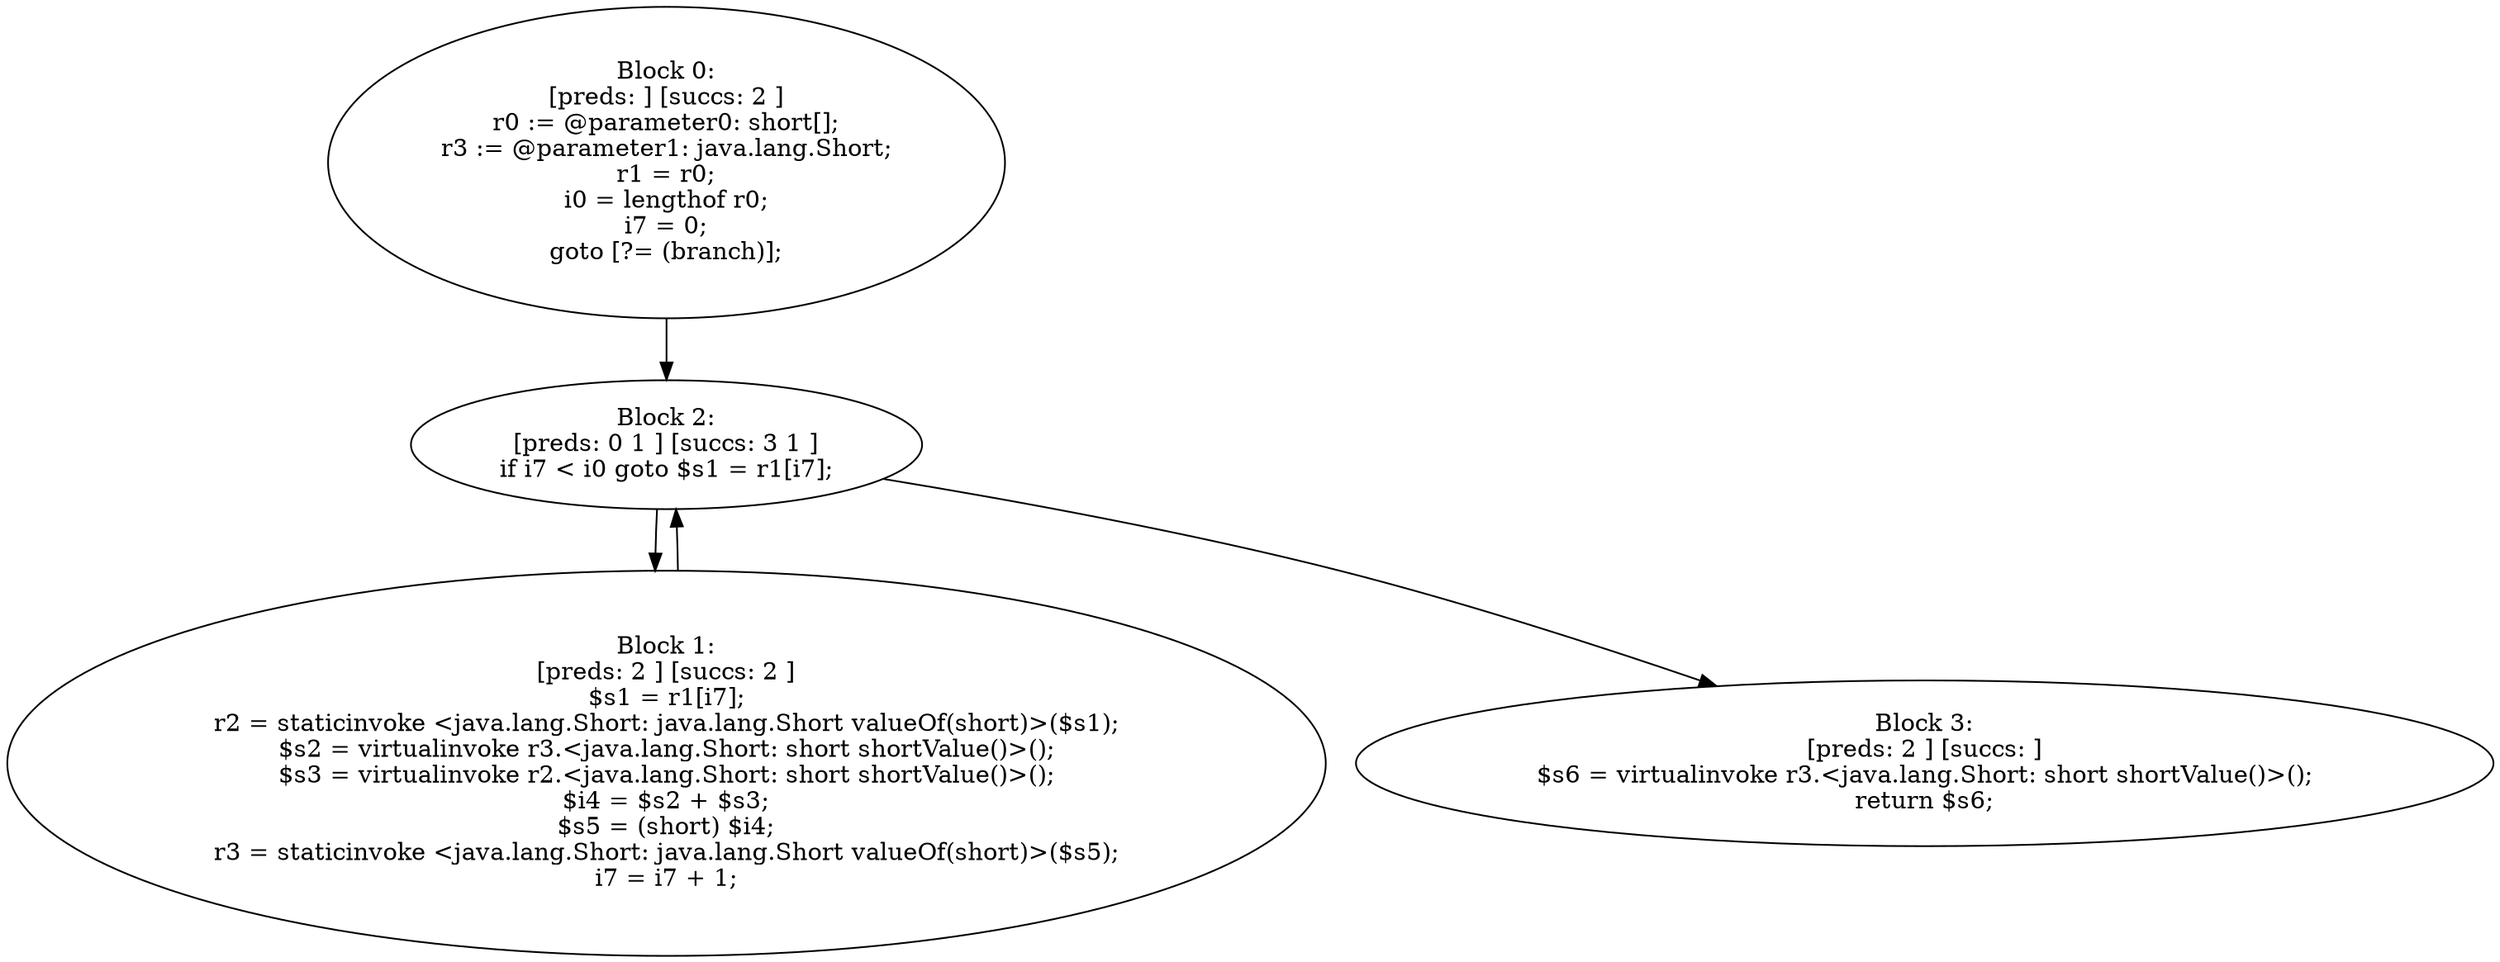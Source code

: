 digraph "unitGraph" {
    "Block 0:
[preds: ] [succs: 2 ]
r0 := @parameter0: short[];
r3 := @parameter1: java.lang.Short;
r1 = r0;
i0 = lengthof r0;
i7 = 0;
goto [?= (branch)];
"
    "Block 1:
[preds: 2 ] [succs: 2 ]
$s1 = r1[i7];
r2 = staticinvoke <java.lang.Short: java.lang.Short valueOf(short)>($s1);
$s2 = virtualinvoke r3.<java.lang.Short: short shortValue()>();
$s3 = virtualinvoke r2.<java.lang.Short: short shortValue()>();
$i4 = $s2 + $s3;
$s5 = (short) $i4;
r3 = staticinvoke <java.lang.Short: java.lang.Short valueOf(short)>($s5);
i7 = i7 + 1;
"
    "Block 2:
[preds: 0 1 ] [succs: 3 1 ]
if i7 < i0 goto $s1 = r1[i7];
"
    "Block 3:
[preds: 2 ] [succs: ]
$s6 = virtualinvoke r3.<java.lang.Short: short shortValue()>();
return $s6;
"
    "Block 0:
[preds: ] [succs: 2 ]
r0 := @parameter0: short[];
r3 := @parameter1: java.lang.Short;
r1 = r0;
i0 = lengthof r0;
i7 = 0;
goto [?= (branch)];
"->"Block 2:
[preds: 0 1 ] [succs: 3 1 ]
if i7 < i0 goto $s1 = r1[i7];
";
    "Block 1:
[preds: 2 ] [succs: 2 ]
$s1 = r1[i7];
r2 = staticinvoke <java.lang.Short: java.lang.Short valueOf(short)>($s1);
$s2 = virtualinvoke r3.<java.lang.Short: short shortValue()>();
$s3 = virtualinvoke r2.<java.lang.Short: short shortValue()>();
$i4 = $s2 + $s3;
$s5 = (short) $i4;
r3 = staticinvoke <java.lang.Short: java.lang.Short valueOf(short)>($s5);
i7 = i7 + 1;
"->"Block 2:
[preds: 0 1 ] [succs: 3 1 ]
if i7 < i0 goto $s1 = r1[i7];
";
    "Block 2:
[preds: 0 1 ] [succs: 3 1 ]
if i7 < i0 goto $s1 = r1[i7];
"->"Block 3:
[preds: 2 ] [succs: ]
$s6 = virtualinvoke r3.<java.lang.Short: short shortValue()>();
return $s6;
";
    "Block 2:
[preds: 0 1 ] [succs: 3 1 ]
if i7 < i0 goto $s1 = r1[i7];
"->"Block 1:
[preds: 2 ] [succs: 2 ]
$s1 = r1[i7];
r2 = staticinvoke <java.lang.Short: java.lang.Short valueOf(short)>($s1);
$s2 = virtualinvoke r3.<java.lang.Short: short shortValue()>();
$s3 = virtualinvoke r2.<java.lang.Short: short shortValue()>();
$i4 = $s2 + $s3;
$s5 = (short) $i4;
r3 = staticinvoke <java.lang.Short: java.lang.Short valueOf(short)>($s5);
i7 = i7 + 1;
";
}
